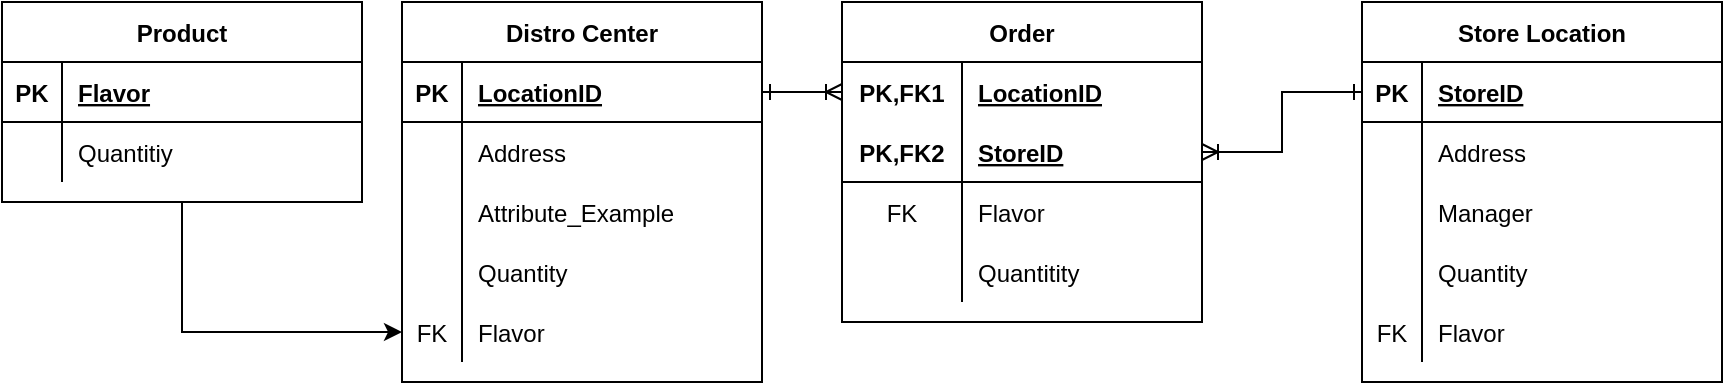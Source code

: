 <mxfile version="14.5.8" type="device"><diagram id="bvZ6_ZJYNw0H8iwZlz9X" name="Page-1"><mxGraphModel dx="1956" dy="687" grid="1" gridSize="10" guides="1" tooltips="1" connect="1" arrows="1" fold="1" page="1" pageScale="1" pageWidth="850" pageHeight="1100" math="0" shadow="0"><root><mxCell id="0"/><mxCell id="1" parent="0"/><mxCell id="4hl0AcFwZch5IIEdXcTC-1" value="Store Location" style="shape=table;startSize=30;container=1;collapsible=1;childLayout=tableLayout;fixedRows=1;rowLines=0;fontStyle=1;align=center;resizeLast=1;" parent="1" vertex="1"><mxGeometry x="480" y="350" width="180" height="190" as="geometry"/></mxCell><mxCell id="4hl0AcFwZch5IIEdXcTC-2" value="" style="shape=partialRectangle;collapsible=0;dropTarget=0;pointerEvents=0;fillColor=none;top=0;left=0;bottom=1;right=0;points=[[0,0.5],[1,0.5]];portConstraint=eastwest;" parent="4hl0AcFwZch5IIEdXcTC-1" vertex="1"><mxGeometry y="30" width="180" height="30" as="geometry"/></mxCell><mxCell id="4hl0AcFwZch5IIEdXcTC-3" value="PK" style="shape=partialRectangle;connectable=0;fillColor=none;top=0;left=0;bottom=0;right=0;fontStyle=1;overflow=hidden;" parent="4hl0AcFwZch5IIEdXcTC-2" vertex="1"><mxGeometry width="30" height="30" as="geometry"/></mxCell><mxCell id="4hl0AcFwZch5IIEdXcTC-4" value="StoreID" style="shape=partialRectangle;connectable=0;fillColor=none;top=0;left=0;bottom=0;right=0;align=left;spacingLeft=6;fontStyle=5;overflow=hidden;" parent="4hl0AcFwZch5IIEdXcTC-2" vertex="1"><mxGeometry x="30" width="150" height="30" as="geometry"/></mxCell><mxCell id="4hl0AcFwZch5IIEdXcTC-5" value="" style="shape=partialRectangle;collapsible=0;dropTarget=0;pointerEvents=0;fillColor=none;top=0;left=0;bottom=0;right=0;points=[[0,0.5],[1,0.5]];portConstraint=eastwest;" parent="4hl0AcFwZch5IIEdXcTC-1" vertex="1"><mxGeometry y="60" width="180" height="30" as="geometry"/></mxCell><mxCell id="4hl0AcFwZch5IIEdXcTC-6" value="" style="shape=partialRectangle;connectable=0;fillColor=none;top=0;left=0;bottom=0;right=0;editable=1;overflow=hidden;" parent="4hl0AcFwZch5IIEdXcTC-5" vertex="1"><mxGeometry width="30" height="30" as="geometry"/></mxCell><mxCell id="4hl0AcFwZch5IIEdXcTC-7" value="Address" style="shape=partialRectangle;connectable=0;fillColor=none;top=0;left=0;bottom=0;right=0;align=left;spacingLeft=6;overflow=hidden;" parent="4hl0AcFwZch5IIEdXcTC-5" vertex="1"><mxGeometry x="30" width="150" height="30" as="geometry"/></mxCell><mxCell id="4hl0AcFwZch5IIEdXcTC-8" value="" style="shape=partialRectangle;collapsible=0;dropTarget=0;pointerEvents=0;fillColor=none;top=0;left=0;bottom=0;right=0;points=[[0,0.5],[1,0.5]];portConstraint=eastwest;" parent="4hl0AcFwZch5IIEdXcTC-1" vertex="1"><mxGeometry y="90" width="180" height="30" as="geometry"/></mxCell><mxCell id="4hl0AcFwZch5IIEdXcTC-9" value="" style="shape=partialRectangle;connectable=0;fillColor=none;top=0;left=0;bottom=0;right=0;editable=1;overflow=hidden;" parent="4hl0AcFwZch5IIEdXcTC-8" vertex="1"><mxGeometry width="30" height="30" as="geometry"/></mxCell><mxCell id="4hl0AcFwZch5IIEdXcTC-10" value="Manager" style="shape=partialRectangle;connectable=0;fillColor=none;top=0;left=0;bottom=0;right=0;align=left;spacingLeft=6;overflow=hidden;" parent="4hl0AcFwZch5IIEdXcTC-8" vertex="1"><mxGeometry x="30" width="150" height="30" as="geometry"/></mxCell><mxCell id="4hl0AcFwZch5IIEdXcTC-40" value="" style="shape=partialRectangle;collapsible=0;dropTarget=0;pointerEvents=0;fillColor=none;top=0;left=0;bottom=0;right=0;points=[[0,0.5],[1,0.5]];portConstraint=eastwest;" parent="4hl0AcFwZch5IIEdXcTC-1" vertex="1"><mxGeometry y="120" width="180" height="30" as="geometry"/></mxCell><mxCell id="4hl0AcFwZch5IIEdXcTC-41" value="" style="shape=partialRectangle;connectable=0;fillColor=none;top=0;left=0;bottom=0;right=0;editable=1;overflow=hidden;" parent="4hl0AcFwZch5IIEdXcTC-40" vertex="1"><mxGeometry width="30" height="30" as="geometry"/></mxCell><mxCell id="4hl0AcFwZch5IIEdXcTC-42" value="Quantity" style="shape=partialRectangle;connectable=0;fillColor=none;top=0;left=0;bottom=0;right=0;align=left;spacingLeft=6;overflow=hidden;" parent="4hl0AcFwZch5IIEdXcTC-40" vertex="1"><mxGeometry x="30" width="150" height="30" as="geometry"/></mxCell><mxCell id="4hl0AcFwZch5IIEdXcTC-43" value="" style="shape=partialRectangle;collapsible=0;dropTarget=0;pointerEvents=0;fillColor=none;top=0;left=0;bottom=0;right=0;points=[[0,0.5],[1,0.5]];portConstraint=eastwest;" parent="4hl0AcFwZch5IIEdXcTC-1" vertex="1"><mxGeometry y="150" width="180" height="30" as="geometry"/></mxCell><mxCell id="4hl0AcFwZch5IIEdXcTC-44" value="FK" style="shape=partialRectangle;connectable=0;fillColor=none;top=0;left=0;bottom=0;right=0;editable=1;overflow=hidden;" parent="4hl0AcFwZch5IIEdXcTC-43" vertex="1"><mxGeometry width="30" height="30" as="geometry"/></mxCell><mxCell id="4hl0AcFwZch5IIEdXcTC-45" value="Flavor" style="shape=partialRectangle;connectable=0;fillColor=none;top=0;left=0;bottom=0;right=0;align=left;spacingLeft=6;overflow=hidden;" parent="4hl0AcFwZch5IIEdXcTC-43" vertex="1"><mxGeometry x="30" width="150" height="30" as="geometry"/></mxCell><mxCell id="QMVTW0DY1eEdPcWqRkeB-3" style="edgeStyle=orthogonalEdgeStyle;rounded=0;orthogonalLoop=1;jettySize=auto;html=1;entryX=0;entryY=0.5;entryDx=0;entryDy=0;endArrow=classic;endFill=1;" edge="1" parent="1" source="4hl0AcFwZch5IIEdXcTC-14" target="4hl0AcFwZch5IIEdXcTC-49"><mxGeometry relative="1" as="geometry"/></mxCell><mxCell id="4hl0AcFwZch5IIEdXcTC-14" value="Product" style="shape=table;startSize=30;container=1;collapsible=1;childLayout=tableLayout;fixedRows=1;rowLines=0;fontStyle=1;align=center;resizeLast=1;" parent="1" vertex="1"><mxGeometry x="-200" y="350" width="180" height="100" as="geometry"/></mxCell><mxCell id="4hl0AcFwZch5IIEdXcTC-15" value="" style="shape=partialRectangle;collapsible=0;dropTarget=0;pointerEvents=0;fillColor=none;top=0;left=0;bottom=1;right=0;points=[[0,0.5],[1,0.5]];portConstraint=eastwest;" parent="4hl0AcFwZch5IIEdXcTC-14" vertex="1"><mxGeometry y="30" width="180" height="30" as="geometry"/></mxCell><mxCell id="4hl0AcFwZch5IIEdXcTC-16" value="PK" style="shape=partialRectangle;connectable=0;fillColor=none;top=0;left=0;bottom=0;right=0;fontStyle=1;overflow=hidden;" parent="4hl0AcFwZch5IIEdXcTC-15" vertex="1"><mxGeometry width="30" height="30" as="geometry"/></mxCell><mxCell id="4hl0AcFwZch5IIEdXcTC-17" value="Flavor" style="shape=partialRectangle;connectable=0;fillColor=none;top=0;left=0;bottom=0;right=0;align=left;spacingLeft=6;fontStyle=5;overflow=hidden;" parent="4hl0AcFwZch5IIEdXcTC-15" vertex="1"><mxGeometry x="30" width="150" height="30" as="geometry"/></mxCell><mxCell id="4hl0AcFwZch5IIEdXcTC-18" value="" style="shape=partialRectangle;collapsible=0;dropTarget=0;pointerEvents=0;fillColor=none;top=0;left=0;bottom=0;right=0;points=[[0,0.5],[1,0.5]];portConstraint=eastwest;" parent="4hl0AcFwZch5IIEdXcTC-14" vertex="1"><mxGeometry y="60" width="180" height="30" as="geometry"/></mxCell><mxCell id="4hl0AcFwZch5IIEdXcTC-19" value="" style="shape=partialRectangle;connectable=0;fillColor=none;top=0;left=0;bottom=0;right=0;editable=1;overflow=hidden;" parent="4hl0AcFwZch5IIEdXcTC-18" vertex="1"><mxGeometry width="30" height="30" as="geometry"/></mxCell><mxCell id="4hl0AcFwZch5IIEdXcTC-20" value="Quantitiy" style="shape=partialRectangle;connectable=0;fillColor=none;top=0;left=0;bottom=0;right=0;align=left;spacingLeft=6;overflow=hidden;" parent="4hl0AcFwZch5IIEdXcTC-18" vertex="1"><mxGeometry x="30" width="150" height="30" as="geometry"/></mxCell><mxCell id="4hl0AcFwZch5IIEdXcTC-27" value="Distro Center" style="shape=table;startSize=30;container=1;collapsible=1;childLayout=tableLayout;fixedRows=1;rowLines=0;fontStyle=1;align=center;resizeLast=1;" parent="1" vertex="1"><mxGeometry y="350" width="180" height="190" as="geometry"/></mxCell><mxCell id="4hl0AcFwZch5IIEdXcTC-28" value="" style="shape=partialRectangle;collapsible=0;dropTarget=0;pointerEvents=0;fillColor=none;top=0;left=0;bottom=1;right=0;points=[[0,0.5],[1,0.5]];portConstraint=eastwest;" parent="4hl0AcFwZch5IIEdXcTC-27" vertex="1"><mxGeometry y="30" width="180" height="30" as="geometry"/></mxCell><mxCell id="4hl0AcFwZch5IIEdXcTC-29" value="PK" style="shape=partialRectangle;connectable=0;fillColor=none;top=0;left=0;bottom=0;right=0;fontStyle=1;overflow=hidden;" parent="4hl0AcFwZch5IIEdXcTC-28" vertex="1"><mxGeometry width="30" height="30" as="geometry"/></mxCell><mxCell id="4hl0AcFwZch5IIEdXcTC-30" value="LocationID" style="shape=partialRectangle;connectable=0;fillColor=none;top=0;left=0;bottom=0;right=0;align=left;spacingLeft=6;fontStyle=5;overflow=hidden;" parent="4hl0AcFwZch5IIEdXcTC-28" vertex="1"><mxGeometry x="30" width="150" height="30" as="geometry"/></mxCell><mxCell id="4hl0AcFwZch5IIEdXcTC-31" value="" style="shape=partialRectangle;collapsible=0;dropTarget=0;pointerEvents=0;fillColor=none;top=0;left=0;bottom=0;right=0;points=[[0,0.5],[1,0.5]];portConstraint=eastwest;" parent="4hl0AcFwZch5IIEdXcTC-27" vertex="1"><mxGeometry y="60" width="180" height="30" as="geometry"/></mxCell><mxCell id="4hl0AcFwZch5IIEdXcTC-32" value="" style="shape=partialRectangle;connectable=0;fillColor=none;top=0;left=0;bottom=0;right=0;editable=1;overflow=hidden;" parent="4hl0AcFwZch5IIEdXcTC-31" vertex="1"><mxGeometry width="30" height="30" as="geometry"/></mxCell><mxCell id="4hl0AcFwZch5IIEdXcTC-33" value="Address" style="shape=partialRectangle;connectable=0;fillColor=none;top=0;left=0;bottom=0;right=0;align=left;spacingLeft=6;overflow=hidden;" parent="4hl0AcFwZch5IIEdXcTC-31" vertex="1"><mxGeometry x="30" width="150" height="30" as="geometry"/></mxCell><mxCell id="4hl0AcFwZch5IIEdXcTC-34" value="" style="shape=partialRectangle;collapsible=0;dropTarget=0;pointerEvents=0;fillColor=none;top=0;left=0;bottom=0;right=0;points=[[0,0.5],[1,0.5]];portConstraint=eastwest;" parent="4hl0AcFwZch5IIEdXcTC-27" vertex="1"><mxGeometry y="90" width="180" height="30" as="geometry"/></mxCell><mxCell id="4hl0AcFwZch5IIEdXcTC-35" value="" style="shape=partialRectangle;connectable=0;fillColor=none;top=0;left=0;bottom=0;right=0;editable=1;overflow=hidden;" parent="4hl0AcFwZch5IIEdXcTC-34" vertex="1"><mxGeometry width="30" height="30" as="geometry"/></mxCell><mxCell id="4hl0AcFwZch5IIEdXcTC-36" value="Attribute_Example" style="shape=partialRectangle;connectable=0;fillColor=none;top=0;left=0;bottom=0;right=0;align=left;spacingLeft=6;overflow=hidden;" parent="4hl0AcFwZch5IIEdXcTC-34" vertex="1"><mxGeometry x="30" width="150" height="30" as="geometry"/></mxCell><mxCell id="4hl0AcFwZch5IIEdXcTC-46" value="" style="shape=partialRectangle;collapsible=0;dropTarget=0;pointerEvents=0;fillColor=none;top=0;left=0;bottom=0;right=0;points=[[0,0.5],[1,0.5]];portConstraint=eastwest;" parent="4hl0AcFwZch5IIEdXcTC-27" vertex="1"><mxGeometry y="120" width="180" height="30" as="geometry"/></mxCell><mxCell id="4hl0AcFwZch5IIEdXcTC-47" value="" style="shape=partialRectangle;connectable=0;fillColor=none;top=0;left=0;bottom=0;right=0;editable=1;overflow=hidden;" parent="4hl0AcFwZch5IIEdXcTC-46" vertex="1"><mxGeometry width="30" height="30" as="geometry"/></mxCell><mxCell id="4hl0AcFwZch5IIEdXcTC-48" value="Quantity" style="shape=partialRectangle;connectable=0;fillColor=none;top=0;left=0;bottom=0;right=0;align=left;spacingLeft=6;overflow=hidden;" parent="4hl0AcFwZch5IIEdXcTC-46" vertex="1"><mxGeometry x="30" width="150" height="30" as="geometry"/></mxCell><mxCell id="4hl0AcFwZch5IIEdXcTC-49" value="" style="shape=partialRectangle;collapsible=0;dropTarget=0;pointerEvents=0;fillColor=none;top=0;left=0;bottom=0;right=0;points=[[0,0.5],[1,0.5]];portConstraint=eastwest;" parent="4hl0AcFwZch5IIEdXcTC-27" vertex="1"><mxGeometry y="150" width="180" height="30" as="geometry"/></mxCell><mxCell id="4hl0AcFwZch5IIEdXcTC-50" value="FK" style="shape=partialRectangle;connectable=0;fillColor=none;top=0;left=0;bottom=0;right=0;editable=1;overflow=hidden;" parent="4hl0AcFwZch5IIEdXcTC-49" vertex="1"><mxGeometry width="30" height="30" as="geometry"/></mxCell><mxCell id="4hl0AcFwZch5IIEdXcTC-51" value="Flavor" style="shape=partialRectangle;connectable=0;fillColor=none;top=0;left=0;bottom=0;right=0;align=left;spacingLeft=6;overflow=hidden;" parent="4hl0AcFwZch5IIEdXcTC-49" vertex="1"><mxGeometry x="30" width="150" height="30" as="geometry"/></mxCell><mxCell id="4hl0AcFwZch5IIEdXcTC-52" value="Order" style="shape=table;startSize=30;container=1;collapsible=1;childLayout=tableLayout;fixedRows=1;rowLines=0;fontStyle=1;align=center;resizeLast=1;" parent="1" vertex="1"><mxGeometry x="220" y="350" width="180" height="160" as="geometry"/></mxCell><mxCell id="4hl0AcFwZch5IIEdXcTC-53" value="" style="shape=partialRectangle;collapsible=0;dropTarget=0;pointerEvents=0;fillColor=none;top=0;left=0;bottom=0;right=0;points=[[0,0.5],[1,0.5]];portConstraint=eastwest;" parent="4hl0AcFwZch5IIEdXcTC-52" vertex="1"><mxGeometry y="30" width="180" height="30" as="geometry"/></mxCell><mxCell id="4hl0AcFwZch5IIEdXcTC-54" value="PK,FK1" style="shape=partialRectangle;connectable=0;fillColor=none;top=0;left=0;bottom=0;right=0;fontStyle=1;overflow=hidden;" parent="4hl0AcFwZch5IIEdXcTC-53" vertex="1"><mxGeometry width="60" height="30" as="geometry"/></mxCell><mxCell id="4hl0AcFwZch5IIEdXcTC-55" value="LocationID" style="shape=partialRectangle;connectable=0;fillColor=none;top=0;left=0;bottom=0;right=0;align=left;spacingLeft=6;fontStyle=5;overflow=hidden;" parent="4hl0AcFwZch5IIEdXcTC-53" vertex="1"><mxGeometry x="60" width="120" height="30" as="geometry"/></mxCell><mxCell id="4hl0AcFwZch5IIEdXcTC-56" value="" style="shape=partialRectangle;collapsible=0;dropTarget=0;pointerEvents=0;fillColor=none;top=0;left=0;bottom=1;right=0;points=[[0,0.5],[1,0.5]];portConstraint=eastwest;" parent="4hl0AcFwZch5IIEdXcTC-52" vertex="1"><mxGeometry y="60" width="180" height="30" as="geometry"/></mxCell><mxCell id="4hl0AcFwZch5IIEdXcTC-57" value="PK,FK2" style="shape=partialRectangle;connectable=0;fillColor=none;top=0;left=0;bottom=0;right=0;fontStyle=1;overflow=hidden;" parent="4hl0AcFwZch5IIEdXcTC-56" vertex="1"><mxGeometry width="60" height="30" as="geometry"/></mxCell><mxCell id="4hl0AcFwZch5IIEdXcTC-58" value="StoreID" style="shape=partialRectangle;connectable=0;fillColor=none;top=0;left=0;bottom=0;right=0;align=left;spacingLeft=6;fontStyle=5;overflow=hidden;" parent="4hl0AcFwZch5IIEdXcTC-56" vertex="1"><mxGeometry x="60" width="120" height="30" as="geometry"/></mxCell><mxCell id="4hl0AcFwZch5IIEdXcTC-59" value="" style="shape=partialRectangle;collapsible=0;dropTarget=0;pointerEvents=0;fillColor=none;top=0;left=0;bottom=0;right=0;points=[[0,0.5],[1,0.5]];portConstraint=eastwest;" parent="4hl0AcFwZch5IIEdXcTC-52" vertex="1"><mxGeometry y="90" width="180" height="30" as="geometry"/></mxCell><mxCell id="4hl0AcFwZch5IIEdXcTC-60" value="FK" style="shape=partialRectangle;connectable=0;fillColor=none;top=0;left=0;bottom=0;right=0;editable=1;overflow=hidden;" parent="4hl0AcFwZch5IIEdXcTC-59" vertex="1"><mxGeometry width="60" height="30" as="geometry"/></mxCell><mxCell id="4hl0AcFwZch5IIEdXcTC-61" value="Flavor" style="shape=partialRectangle;connectable=0;fillColor=none;top=0;left=0;bottom=0;right=0;align=left;spacingLeft=6;overflow=hidden;" parent="4hl0AcFwZch5IIEdXcTC-59" vertex="1"><mxGeometry x="60" width="120" height="30" as="geometry"/></mxCell><mxCell id="4hl0AcFwZch5IIEdXcTC-62" value="" style="shape=partialRectangle;collapsible=0;dropTarget=0;pointerEvents=0;fillColor=none;top=0;left=0;bottom=0;right=0;points=[[0,0.5],[1,0.5]];portConstraint=eastwest;" parent="4hl0AcFwZch5IIEdXcTC-52" vertex="1"><mxGeometry y="120" width="180" height="30" as="geometry"/></mxCell><mxCell id="4hl0AcFwZch5IIEdXcTC-63" value="" style="shape=partialRectangle;connectable=0;fillColor=none;top=0;left=0;bottom=0;right=0;editable=1;overflow=hidden;" parent="4hl0AcFwZch5IIEdXcTC-62" vertex="1"><mxGeometry width="60" height="30" as="geometry"/></mxCell><mxCell id="4hl0AcFwZch5IIEdXcTC-64" value="Quantitity" style="shape=partialRectangle;connectable=0;fillColor=none;top=0;left=0;bottom=0;right=0;align=left;spacingLeft=6;overflow=hidden;" parent="4hl0AcFwZch5IIEdXcTC-62" vertex="1"><mxGeometry x="60" width="120" height="30" as="geometry"/></mxCell><mxCell id="QMVTW0DY1eEdPcWqRkeB-1" style="edgeStyle=orthogonalEdgeStyle;rounded=0;orthogonalLoop=1;jettySize=auto;html=1;endArrow=ERoneToMany;endFill=0;startArrow=ERone;startFill=0;" edge="1" parent="1" source="4hl0AcFwZch5IIEdXcTC-28" target="4hl0AcFwZch5IIEdXcTC-53"><mxGeometry relative="1" as="geometry"/></mxCell><mxCell id="QMVTW0DY1eEdPcWqRkeB-2" style="edgeStyle=orthogonalEdgeStyle;rounded=0;orthogonalLoop=1;jettySize=auto;html=1;entryX=1;entryY=0.5;entryDx=0;entryDy=0;startArrow=ERone;startFill=0;endArrow=ERoneToMany;endFill=0;" edge="1" parent="1" source="4hl0AcFwZch5IIEdXcTC-2" target="4hl0AcFwZch5IIEdXcTC-56"><mxGeometry relative="1" as="geometry"/></mxCell></root></mxGraphModel></diagram></mxfile>